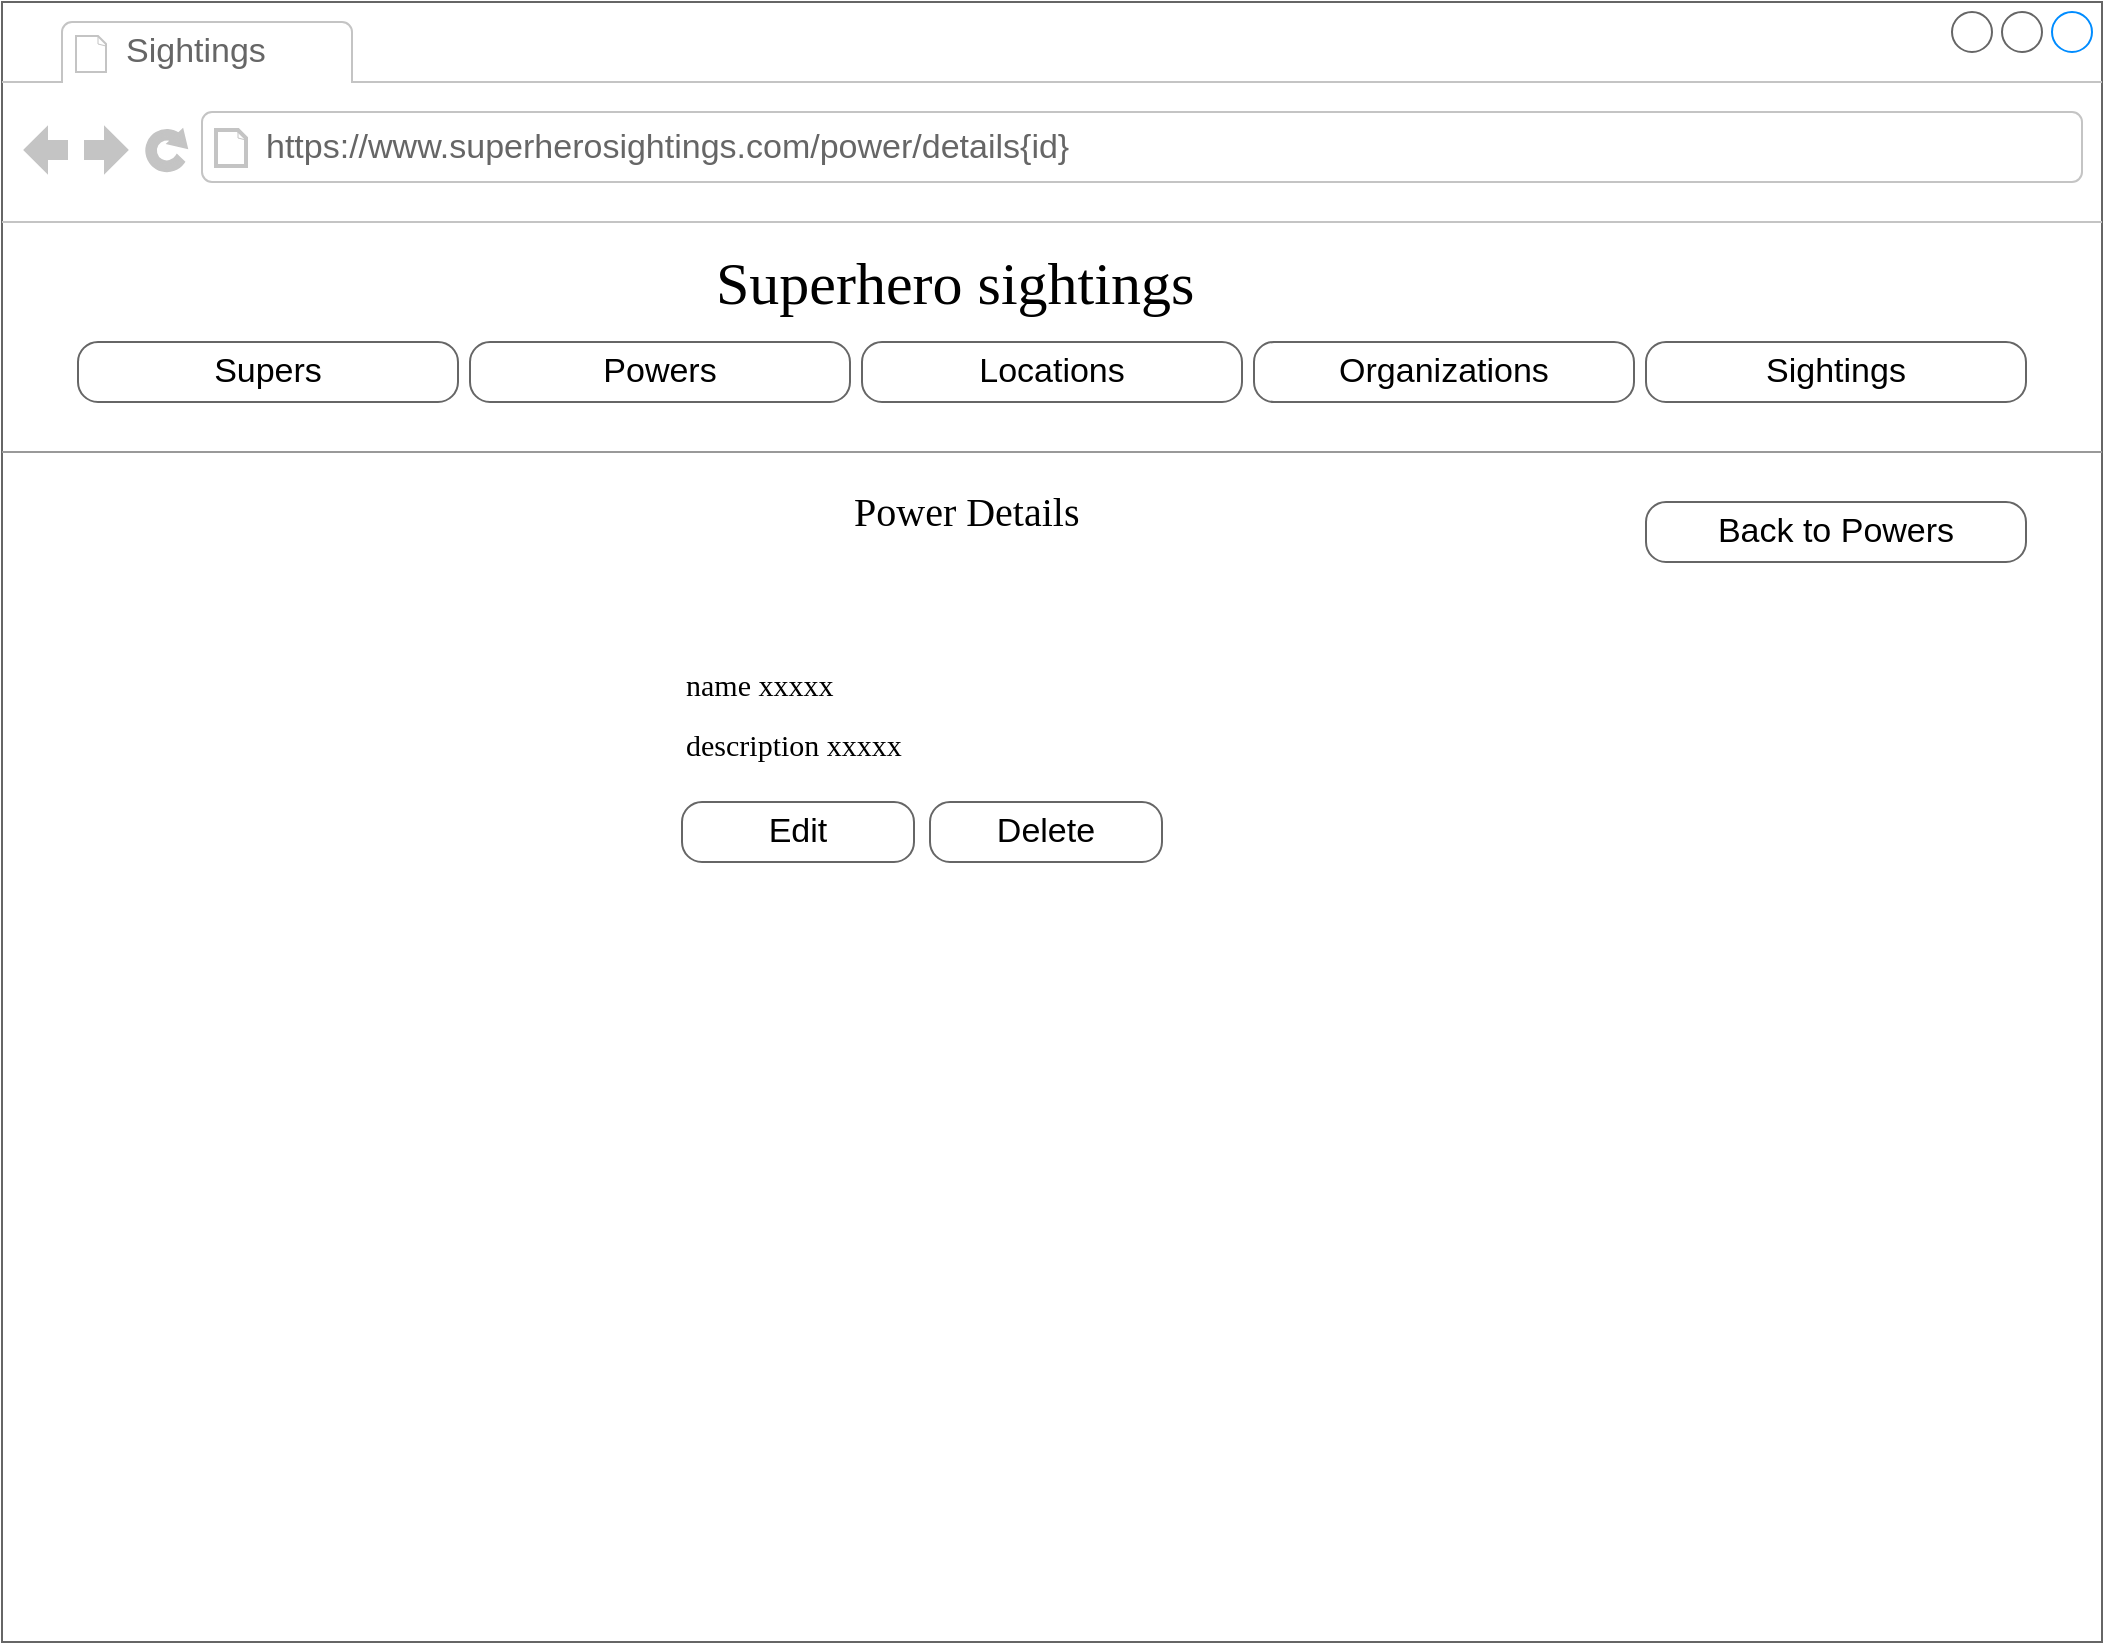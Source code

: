<mxfile version="14.1.9" type="device"><diagram name="Page-1" id="2cc2dc42-3aac-f2a9-1cec-7a8b7cbee084"><mxGraphModel dx="1422" dy="794" grid="1" gridSize="10" guides="1" tooltips="1" connect="1" arrows="1" fold="1" page="1" pageScale="1" pageWidth="1100" pageHeight="850" background="#ffffff" math="0" shadow="0"><root><mxCell id="0"/><mxCell id="1" parent="0"/><mxCell id="7026571954dc6520-1" value="" style="strokeWidth=1;shadow=0;dashed=0;align=center;html=1;shape=mxgraph.mockup.containers.browserWindow;rSize=0;strokeColor=#666666;mainText=,;recursiveResize=0;rounded=0;labelBackgroundColor=none;fontFamily=Verdana;fontSize=12" parent="1" vertex="1"><mxGeometry x="10" y="10" width="1050" height="820" as="geometry"/></mxCell><mxCell id="7026571954dc6520-2" value="Sightings" style="strokeWidth=1;shadow=0;dashed=0;align=center;html=1;shape=mxgraph.mockup.containers.anchor;fontSize=17;fontColor=#666666;align=left;" parent="7026571954dc6520-1" vertex="1"><mxGeometry x="60" y="12" width="100" height="26" as="geometry"/></mxCell><mxCell id="7026571954dc6520-3" value="https://www.superherosightings.com/power/details{id}" style="strokeWidth=1;shadow=0;dashed=0;align=center;html=1;shape=mxgraph.mockup.containers.anchor;rSize=0;fontSize=17;fontColor=#666666;align=left;" parent="7026571954dc6520-1" vertex="1"><mxGeometry x="130" y="60" width="250" height="26" as="geometry"/></mxCell><mxCell id="7026571954dc6520-4" value="Superhero sightings" style="text;html=1;points=[];align=left;verticalAlign=top;spacingTop=-4;fontSize=30;fontFamily=Verdana" parent="7026571954dc6520-1" vertex="1"><mxGeometry x="355" y="120" width="340" height="50" as="geometry"/></mxCell><mxCell id="7026571954dc6520-15" value="" style="verticalLabelPosition=bottom;shadow=0;dashed=0;align=center;html=1;verticalAlign=top;strokeWidth=1;shape=mxgraph.mockup.markup.line;strokeColor=#999999;rounded=0;labelBackgroundColor=none;fillColor=#ffffff;fontFamily=Verdana;fontSize=12;fontColor=#000000;" parent="7026571954dc6520-1" vertex="1"><mxGeometry y="120" width="1050" height="210" as="geometry"/></mxCell><mxCell id="1FFnmIm4WuDAt7eWRF6D-5" value="Supers" style="strokeWidth=1;shadow=0;dashed=0;align=center;html=1;shape=mxgraph.mockup.buttons.button;strokeColor=#666666;mainText=;buttonStyle=round;fontSize=17;fontStyle=0;fillColor=none;whiteSpace=wrap;rounded=0;labelBackgroundColor=none;" parent="7026571954dc6520-1" vertex="1"><mxGeometry x="38" y="170" width="190" height="30" as="geometry"/></mxCell><mxCell id="1FFnmIm4WuDAt7eWRF6D-6" value="Powers" style="strokeWidth=1;shadow=0;dashed=0;align=center;html=1;shape=mxgraph.mockup.buttons.button;strokeColor=#666666;mainText=;buttonStyle=round;fontSize=17;fontStyle=0;fillColor=none;whiteSpace=wrap;rounded=0;labelBackgroundColor=none;" parent="7026571954dc6520-1" vertex="1"><mxGeometry x="234" y="170" width="190" height="30" as="geometry"/></mxCell><mxCell id="1FFnmIm4WuDAt7eWRF6D-7" value="Locations" style="strokeWidth=1;shadow=0;dashed=0;align=center;html=1;shape=mxgraph.mockup.buttons.button;strokeColor=#666666;mainText=;buttonStyle=round;fontSize=17;fontStyle=0;fillColor=none;whiteSpace=wrap;rounded=0;labelBackgroundColor=none;" parent="7026571954dc6520-1" vertex="1"><mxGeometry x="430" y="170" width="190" height="30" as="geometry"/></mxCell><mxCell id="1FFnmIm4WuDAt7eWRF6D-8" value="Organizations" style="strokeWidth=1;shadow=0;dashed=0;align=center;html=1;shape=mxgraph.mockup.buttons.button;strokeColor=#666666;mainText=;buttonStyle=round;fontSize=17;fontStyle=0;fillColor=none;whiteSpace=wrap;rounded=0;labelBackgroundColor=none;" parent="7026571954dc6520-1" vertex="1"><mxGeometry x="626" y="170" width="190" height="30" as="geometry"/></mxCell><mxCell id="1FFnmIm4WuDAt7eWRF6D-9" value="Sightings" style="strokeWidth=1;shadow=0;dashed=0;align=center;html=1;shape=mxgraph.mockup.buttons.button;strokeColor=#666666;mainText=;buttonStyle=round;fontSize=17;fontStyle=0;fillColor=none;whiteSpace=wrap;rounded=0;labelBackgroundColor=none;" parent="7026571954dc6520-1" vertex="1"><mxGeometry x="822" y="170" width="190" height="30" as="geometry"/></mxCell><mxCell id="1FFnmIm4WuDAt7eWRF6D-24" value="Power Details" style="text;html=1;points=[];align=left;verticalAlign=top;spacingTop=-4;fontSize=20;fontFamily=Verdana" parent="7026571954dc6520-1" vertex="1"><mxGeometry x="424" y="240" width="170" height="30" as="geometry"/></mxCell><mxCell id="1FFnmIm4WuDAt7eWRF6D-32" value="name xxxxx" style="text;html=1;points=[];align=left;verticalAlign=top;spacingTop=-4;fontSize=15;fontFamily=Verdana" parent="7026571954dc6520-1" vertex="1"><mxGeometry x="340" y="330" width="170" height="30" as="geometry"/></mxCell><mxCell id="1FFnmIm4WuDAt7eWRF6D-33" value="description xxxxx&amp;nbsp; &amp;nbsp;" style="text;html=1;points=[];align=left;verticalAlign=top;spacingTop=-4;fontSize=15;fontFamily=Verdana" parent="7026571954dc6520-1" vertex="1"><mxGeometry x="340" y="360" width="170" height="30" as="geometry"/></mxCell><mxCell id="EcjAQAcJnanqZSvW6HCb-4" value="Back to Powers" style="strokeWidth=1;shadow=0;dashed=0;align=center;html=1;shape=mxgraph.mockup.buttons.button;strokeColor=#666666;mainText=;buttonStyle=round;fontSize=17;fontStyle=0;fillColor=none;whiteSpace=wrap;rounded=0;labelBackgroundColor=none;" parent="7026571954dc6520-1" vertex="1"><mxGeometry x="822" y="250" width="190" height="30" as="geometry"/></mxCell><mxCell id="5x4rAMvL2JE0GIgMsi9W-1" value="Edit" style="strokeWidth=1;shadow=0;dashed=0;align=center;html=1;shape=mxgraph.mockup.buttons.button;strokeColor=#666666;mainText=;buttonStyle=round;fontSize=17;fontStyle=0;fillColor=none;whiteSpace=wrap;rounded=0;labelBackgroundColor=none;" vertex="1" parent="7026571954dc6520-1"><mxGeometry x="340" y="400" width="116" height="30" as="geometry"/></mxCell><mxCell id="5x4rAMvL2JE0GIgMsi9W-2" value="Delete" style="strokeWidth=1;shadow=0;dashed=0;align=center;html=1;shape=mxgraph.mockup.buttons.button;strokeColor=#666666;mainText=;buttonStyle=round;fontSize=17;fontStyle=0;fillColor=none;whiteSpace=wrap;rounded=0;labelBackgroundColor=none;" vertex="1" parent="7026571954dc6520-1"><mxGeometry x="464" y="400" width="116" height="30" as="geometry"/></mxCell></root></mxGraphModel></diagram></mxfile>